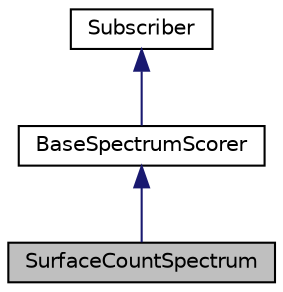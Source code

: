 digraph "SurfaceCountSpectrum"
{
  edge [fontname="Helvetica",fontsize="10",labelfontname="Helvetica",labelfontsize="10"];
  node [fontname="Helvetica",fontsize="10",shape=record];
  Node3 [label="SurfaceCountSpectrum",height=0.2,width=0.4,color="black", fillcolor="grey75", style="filled", fontcolor="black"];
  Node4 -> Node3 [dir="back",color="midnightblue",fontsize="10",style="solid",fontname="Helvetica"];
  Node4 [label="BaseSpectrumScorer",height=0.2,width=0.4,color="black", fillcolor="white", style="filled",URL="$classBaseSpectrumScorer.html",tooltip="abstract base class for scoring spectrum information "];
  Node5 -> Node4 [dir="back",color="midnightblue",fontsize="10",style="solid",fontname="Helvetica"];
  Node5 [label="Subscriber",height=0.2,width=0.4,color="black", fillcolor="white", style="filled",URL="$classSubscriber.html"];
}
